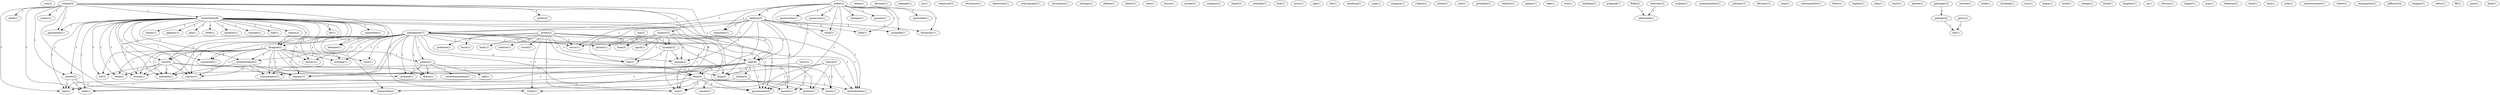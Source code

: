 digraph G {
  com [ label="com(2)" ];
  context [ label="context(2)" ];
  constitution [ label="constitution(8)" ];
  country [ label="country(3)" ];
  adult [ label="adult(1)" ];
  matter [ label="matter(2)" ];
  right [ label="right(6)" ];
  means [ label="means(1)" ];
  guarantees [ label="guarantees(1)" ];
  bear [ label="bear(4)" ];
  part [ label="part(1)" ];
  read [ label="read(1)" ];
  interpreted [ label="interpreted(1)" ];
  writes [ label="writes(2)" ];
  whole [ label="whole(1)" ];
  retain [ label="retain(1)" ];
  carry [ label="carry(2)" ];
  assault [ label="assault(1)" ];
  manner [ label="manner(1)" ];
  decision [ label="decision(1)" ];
  example [ label="example(1)" ];
  isn [ label="isn(1)" ];
  power [ label="power(2)" ];
  force [ label="force(1)" ];
  body [ label="body(1)" ];
  enforce [ label="enforce(1)" ];
  sword [ label="sword(1)" ];
  tyranny [ label="tyranny(2)" ];
  remain [ label="remain(1)" ];
  fear [ label="fear(1)" ];
  occur [ label="occur(1)" ];
  pretense [ label="pretense(1)" ];
  permit [ label="permit(1)" ];
  way [ label="way(1)" ];
  government [ label="government(3)" ];
  comprised [ label="comprised(1)" ];
  cation [ label="cation(1)" ];
  appears [ label="appears(1)" ];
  ask [ label="ask(1)" ];
  ratifi [ label="ratifi(1)" ];
  protects [ label="protects(1)" ];
  concept [ label="concept(1)" ];
  half [ label="half(1)" ];
  declares [ label="declares(1)" ];
  seems [ label="seems(2)" ];
  disagree [ label="disagree(2)" ];
  conclusion [ label="conclusion(1)" ];
  court [ label="court(5)" ];
  history [ label="history(1)" ];
  bit [ label="bit(1)" ];
  citizen [ label="citizen(1)" ];
  interpretation [ label="interpretation(2)" ];
  art [ label="art(2)" ];
  indicates [ label="indicates(1)" ];
  term [ label="term(2)" ];
  committee [ label="committee(1)" ];
  commentator [ label="commentator(1)" ];
  century [ label="century(1)" ];
  wording [ label="wording(1)" ];
  keep [ label="keep(2)" ];
  resistance [ label="resistance(1)" ];
  democracy [ label="democracy(1)" ];
  cryptography [ label="cryptography(1)" ];
  encryption [ label="encryption(1)" ];
  uerdugo [ label="uerdugo(1)" ];
  defines [ label="defines(1)" ];
  liberty [ label="liberty(1)" ];
  case [ label="case(1)" ];
  house [ label="house(1)" ];
  europe [ label="europe(1)" ];
  congress [ label="congress(1)" ];
  spirit [ label="spirit(1)" ];
  centralization [ label="centralization(1)" ];
  time [ label="time(5)" ];
  miller [ label="miller(2)" ];
  defense [ label="defense(3)" ];
  prosecution [ label="prosecution(1)" ];
  possession [ label="possession(1)" ];
  amendment [ label="amendment(7)" ];
  value [ label="value(1)" ];
  shotgun [ label="shotgun(1)" ];
  possess [ label="possess(1)" ];
  held [ label="held(1)" ];
  accepted [ label="accepted(1)" ];
  permitted [ label="permitted(1)" ];
  testimony [ label="testimony(1)" ];
  argument [ label="argument(1)" ];
  report [ label="report(1)" ];
  rationale [ label="rationale(1)" ];
  ford [ label="ford(1)" ];
  army [ label="army(1)" ];
  age [ label="age(1)" ];
  lets [ label="lets(1)" ];
  hamburg [ label="hamburg(1)" ];
  noah [ label="noah(1)" ];
  organize [ label="organize(1)" ];
  subject [ label="subject(1)" ];
  article [ label="article(1)" ];
  rule [ label="rule(1)" ];
  preamble [ label="preamble(1)" ];
  webster [ label="webster(1)" ];
  appear [ label="appear(1)" ];
  take [ label="take(1)" ];
  tree [ label="tree(1)" ];
  please [ label="please(3)" ];
  pretend [ label="pretend(1)" ];
  doesn [ label="doesn(1)" ];
  wish [ label="wish(1)" ];
  standing [ label="standing(1)" ];
  proposal [ label="proposal(1)" ];
  fbihh [ label="fbihh(2)" ];
  informatik [ label="informatik(1)" ];
  militia [ label="militia(4)" ];
  protect [ label="protect(1)" ];
  resort [ label="resort(1)" ];
  virginia [ label="virginia(1)" ];
  argumentation [ label="argumentation(1)" ];
  judiciary [ label="judiciary(1)" ];
  february [ label="february(1)" ];
  none [ label="none(1)" ];
  subcommittee [ label="subcommittee(1)" ];
  letter [ label="letter(1)" ];
  explain [ label="explain(1)" ];
  chip [ label="chip(1)" ];
  misinterpretation [ label="misinterpretation(1)" ];
  talk [ label="talk(1)" ];
  snark [ label="snark(1)" ];
  phrase [ label="phrase(1)" ];
  pmetzger [ label="pmetzger(2)" ];
  metzger [ label="metzger(2)" ];
  session [ label="session(1)" ];
  concert [ label="concert(1)" ];
  book [ label="book(1)" ];
  anything [ label="anything(1)" ];
  ncsc [ label="ncsc(1)" ];
  argue [ label="argue(1)" ];
  boyd [ label="boyd(1)" ];
  change [ label="change(1)" ];
  blood [ label="blood(1)" ];
  kingdom [ label="kingdom(1)" ];
  re [ label="re(1)" ];
  discuss [ label="discuss(1)" ];
  clipper [ label="clipper(1)" ];
  man [ label="man(1)" ];
  use [ label="use(2)" ];
  shearson [ label="shearson(2)" ];
  ward [ label="ward(1)" ];
  text [ label="text(1)" ];
  code [ label="code(1)" ];
  announcement [ label="announcement(1)" ];
  reason [ label="reason(2)" ];
  robert [ label="robert(1)" ];
  bontchev [ label="bontchev(2)" ];
  examination [ label="examination(1)" ];
  jefferson [ label="jefferson(4)" ];
  imagine [ label="imagine(1)" ];
  mil [ label="mil(1)" ];
  refers [ label="refers(1)" ];
  perry [ label="perry(2)" ];
  fill [ label="fill(1)" ];
  june [ label="june(1)" ];
  kind [ label="kind(1)" ];
  context -> constitution [ label="1" ];
  context -> country [ label="1" ];
  context -> adult [ label="1" ];
  context -> matter [ label="1" ];
  context -> right [ label="1" ];
  context -> means [ label="1" ];
  context -> guarantees [ label="1" ];
  context -> bear [ label="1" ];
  context -> part [ label="1" ];
  context -> read [ label="1" ];
  context -> interpreted [ label="1" ];
  context -> writes [ label="1" ];
  context -> whole [ label="1" ];
  carry -> assault [ label="1" ];
  carry -> manner [ label="1" ];
  power -> force [ label="1" ];
  power -> body [ label="1" ];
  power -> enforce [ label="1" ];
  power -> sword [ label="1" ];
  power -> tyranny [ label="1" ];
  power -> remain [ label="1" ];
  power -> fear [ label="1" ];
  power -> occur [ label="1" ];
  power -> pretense [ label="1" ];
  power -> permit [ label="1" ];
  power -> way [ label="1" ];
  power -> government [ label="1" ];
  power -> whole [ label="1" ];
  constitution -> cation [ label="1" ];
  constitution -> appears [ label="1" ];
  constitution -> ask [ label="1" ];
  constitution -> ratifi [ label="1" ];
  constitution -> protects [ label="1" ];
  constitution -> concept [ label="1" ];
  constitution -> half [ label="1" ];
  constitution -> matter [ label="1" ];
  constitution -> right [ label="3" ];
  constitution -> declares [ label="1" ];
  constitution -> seems [ label="1" ];
  constitution -> disagree [ label="1" ];
  constitution -> guarantees [ label="1" ];
  constitution -> conclusion [ label="1" ];
  constitution -> court [ label="1" ];
  constitution -> history [ label="1" ];
  constitution -> bit [ label="1" ];
  constitution -> citizen [ label="1" ];
  constitution -> interpretation [ label="1" ];
  constitution -> art [ label="1" ];
  constitution -> bear [ label="2" ];
  constitution -> part [ label="1" ];
  constitution -> indicates [ label="1" ];
  constitution -> term [ label="1" ];
  constitution -> committee [ label="1" ];
  constitution -> manner [ label="1" ];
  constitution -> commentator [ label="1" ];
  constitution -> read [ label="1" ];
  constitution -> interpreted [ label="1" ];
  constitution -> century [ label="1" ];
  constitution -> wording [ label="1" ];
  constitution -> keep [ label="1" ];
  country -> tyranny [ label="1" ];
  country -> remain [ label="1" ];
  country -> fear [ label="1" ];
  country -> occur [ label="1" ];
  country -> spirit [ label="1" ];
  country -> permit [ label="1" ];
  country -> way [ label="1" ];
  country -> centralization [ label="1" ];
  country -> government [ label="1" ];
  country -> time [ label="1" ];
  miller -> defense [ label="1" ];
  miller -> prosecution [ label="1" ];
  miller -> possession [ label="1" ];
  miller -> amendment [ label="1" ];
  miller -> right [ label="1" ];
  miller -> value [ label="1" ];
  miller -> shotgun [ label="1" ];
  miller -> possess [ label="1" ];
  miller -> held [ label="1" ];
  miller -> accepted [ label="1" ];
  miller -> permitted [ label="1" ];
  miller -> testimony [ label="1" ];
  miller -> government [ label="1" ];
  miller -> argument [ label="1" ];
  tyranny -> remain [ label="1" ];
  tyranny -> fear [ label="1" ];
  tyranny -> way [ label="1" ];
  defense -> remain [ label="1" ];
  defense -> fear [ label="1" ];
  defense -> amendment [ label="1" ];
  defense -> occur [ label="1" ];
  defense -> right [ label="1" ];
  defense -> value [ label="1" ];
  defense -> permit [ label="1" ];
  defense -> held [ label="1" ];
  defense -> accepted [ label="1" ];
  defense -> testimony [ label="1" ];
  defense -> way [ label="1" ];
  defense -> centralization [ label="1" ];
  defense -> government [ label="2" ];
  defense -> argument [ label="1" ];
  matter -> part [ label="1" ];
  matter -> read [ label="1" ];
  matter -> interpreted [ label="1" ];
  amendment -> occur [ label="1" ];
  amendment -> right [ label="3" ];
  amendment -> declares [ label="1" ];
  amendment -> disagree [ label="1" ];
  amendment -> please [ label="1" ];
  amendment -> conclusion [ label="1" ];
  amendment -> court [ label="2" ];
  amendment -> history [ label="1" ];
  amendment -> citizen [ label="1" ];
  amendment -> interpretation [ label="1" ];
  amendment -> permit [ label="1" ];
  amendment -> bear [ label="2" ];
  amendment -> indicates [ label="1" ];
  amendment -> pretend [ label="1" ];
  amendment -> manner [ label="1" ];
  amendment -> commentator [ label="1" ];
  amendment -> century [ label="1" ];
  amendment -> doesn [ label="1" ];
  amendment -> way [ label="1" ];
  amendment -> centralization [ label="1" ];
  amendment -> wording [ label="1" ];
  amendment -> government [ label="1" ];
  amendment -> keep [ label="1" ];
  amendment -> wish [ label="1" ];
  fbihh -> informatik [ label="1" ];
  right -> militia [ label="1" ];
  right -> citizen [ label="1" ];
  right -> bear [ label="3" ];
  right -> part [ label="1" ];
  right -> assault [ label="1" ];
  right -> manner [ label="1" ];
  right -> protect [ label="1" ];
  right -> read [ label="1" ];
  right -> interpreted [ label="1" ];
  right -> government [ label="1" ];
  right -> resort [ label="1" ];
  right -> keep [ label="2" ];
  seems -> disagree [ label="1" ];
  disagree -> please [ label="1" ];
  disagree -> conclusion [ label="1" ];
  disagree -> court [ label="1" ];
  disagree -> history [ label="1" ];
  disagree -> citizen [ label="1" ];
  disagree -> interpretation [ label="1" ];
  disagree -> art [ label="1" ];
  disagree -> indicates [ label="1" ];
  disagree -> term [ label="1" ];
  disagree -> pretend [ label="1" ];
  disagree -> manner [ label="1" ];
  disagree -> commentator [ label="1" ];
  disagree -> century [ label="1" ];
  disagree -> doesn [ label="1" ];
  disagree -> wording [ label="1" ];
  disagree -> wish [ label="1" ];
  please -> pretend [ label="1" ];
  please -> misinterpretation [ label="1" ];
  please -> doesn [ label="1" ];
  please -> talk [ label="1" ];
  court -> citizen [ label="1" ];
  court -> art [ label="1" ];
  court -> bear [ label="1" ];
  court -> indicates [ label="1" ];
  court -> term [ label="1" ];
  court -> manner [ label="1" ];
  court -> century [ label="1" ];
  court -> keep [ label="1" ];
  pmetzger -> metzger [ label="1" ];
  militia -> assault [ label="1" ];
  militia -> concert [ label="1" ];
  militia -> whole [ label="1" ];
  interpretation -> indicates [ label="1" ];
  interpretation -> manner [ label="1" ];
  interpretation -> commentator [ label="1" ];
  interpretation -> century [ label="1" ];
  bear -> part [ label="1" ];
  bear -> protect [ label="1" ];
  bear -> read [ label="1" ];
  bear -> interpreted [ label="1" ];
  bear -> way [ label="1" ];
  bear -> centralization [ label="1" ];
  bear -> government [ label="2" ];
  bear -> resort [ label="1" ];
  use -> time [ label="1" ];
  reason -> protect [ label="1" ];
  reason -> way [ label="1" ];
  reason -> centralization [ label="1" ];
  reason -> resort [ label="1" ];
  reason -> keep [ label="1" ];
  bontchev -> informatik [ label="1" ];
  metzger -> mil [ label="1" ];
  perry -> mil [ label="1" ];
}
